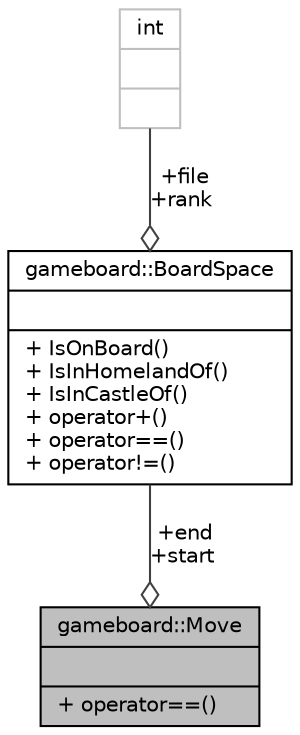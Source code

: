 digraph "gameboard::Move"
{
 // LATEX_PDF_SIZE
  edge [fontname="Helvetica",fontsize="10",labelfontname="Helvetica",labelfontsize="10"];
  node [fontname="Helvetica",fontsize="10",shape=record];
  Node1 [label="{gameboard::Move\n||+ operator==()\l}",height=0.2,width=0.4,color="black", fillcolor="grey75", style="filled", fontcolor="black",tooltip="A gameboard::BoardSpace pair (start and end)."];
  Node2 -> Node1 [color="grey25",fontsize="10",style="solid",label=" +end\n+start" ,arrowhead="odiamond",fontname="Helvetica"];
  Node2 [label="{gameboard::BoardSpace\n||+ IsOnBoard()\l+ IsInHomelandOf()\l+ IsInCastleOf()\l+ operator+()\l+ operator==()\l+ operator!=()\l}",height=0.2,width=0.4,color="black", fillcolor="white", style="filled",URL="$structgameboard_1_1BoardSpace.html",tooltip="A pair of coordinate (rank, and file) with properties determined by comparison with values of gameboa..."];
  Node3 -> Node2 [color="grey25",fontsize="10",style="solid",label=" +file\n+rank" ,arrowhead="odiamond",fontname="Helvetica"];
  Node3 [label="{int\n||}",height=0.2,width=0.4,color="grey75", fillcolor="white", style="filled",tooltip=" "];
}
